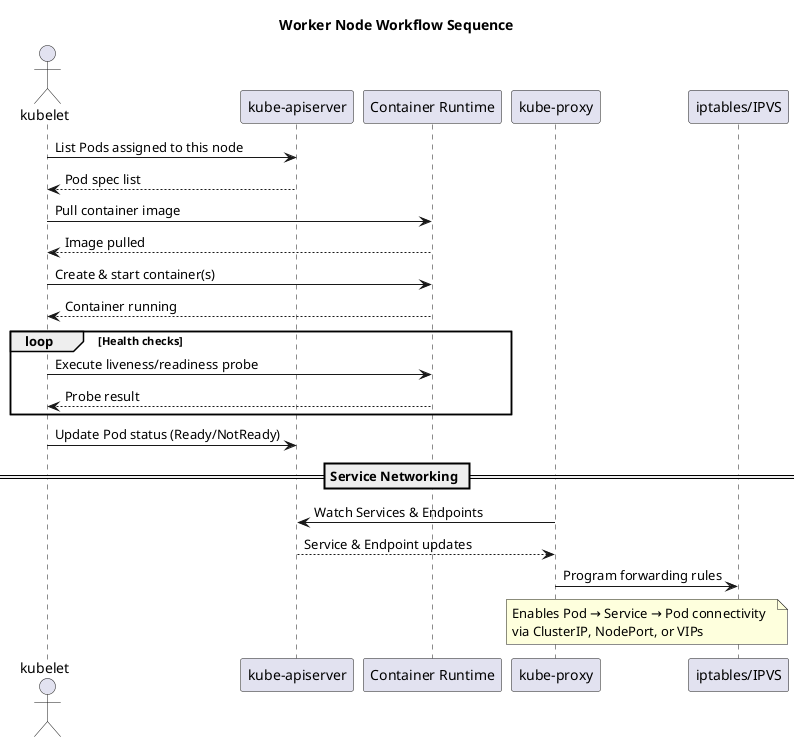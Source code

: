 @startuml
title Worker Node Workflow Sequence

actor "kubelet" as Kubelet
participant "kube-apiserver" as APIServer
participant "Container Runtime" as Runtime

Kubelet -> APIServer : List Pods assigned to this node
APIServer --> Kubelet : Pod spec list

Kubelet -> Runtime : Pull container image
Runtime --> Kubelet : Image pulled

Kubelet -> Runtime : Create & start container(s)
Runtime --> Kubelet : Container running

loop Health checks
  Kubelet -> Runtime : Execute liveness/readiness probe
  Runtime --> Kubelet : Probe result
end

Kubelet -> APIServer : Update Pod status (Ready/NotReady)

== Service Networking ==

participant "kube-proxy" as KubeProxy
participant "iptables/IPVS" as NetRules

KubeProxy -> APIServer : Watch Services & Endpoints
APIServer --> KubeProxy : Service & Endpoint updates
KubeProxy -> NetRules : Program forwarding rules

note over KubeProxy, NetRules
  Enables Pod → Service → Pod connectivity  
  via ClusterIP, NodePort, or VIPs
end note

@enduml
